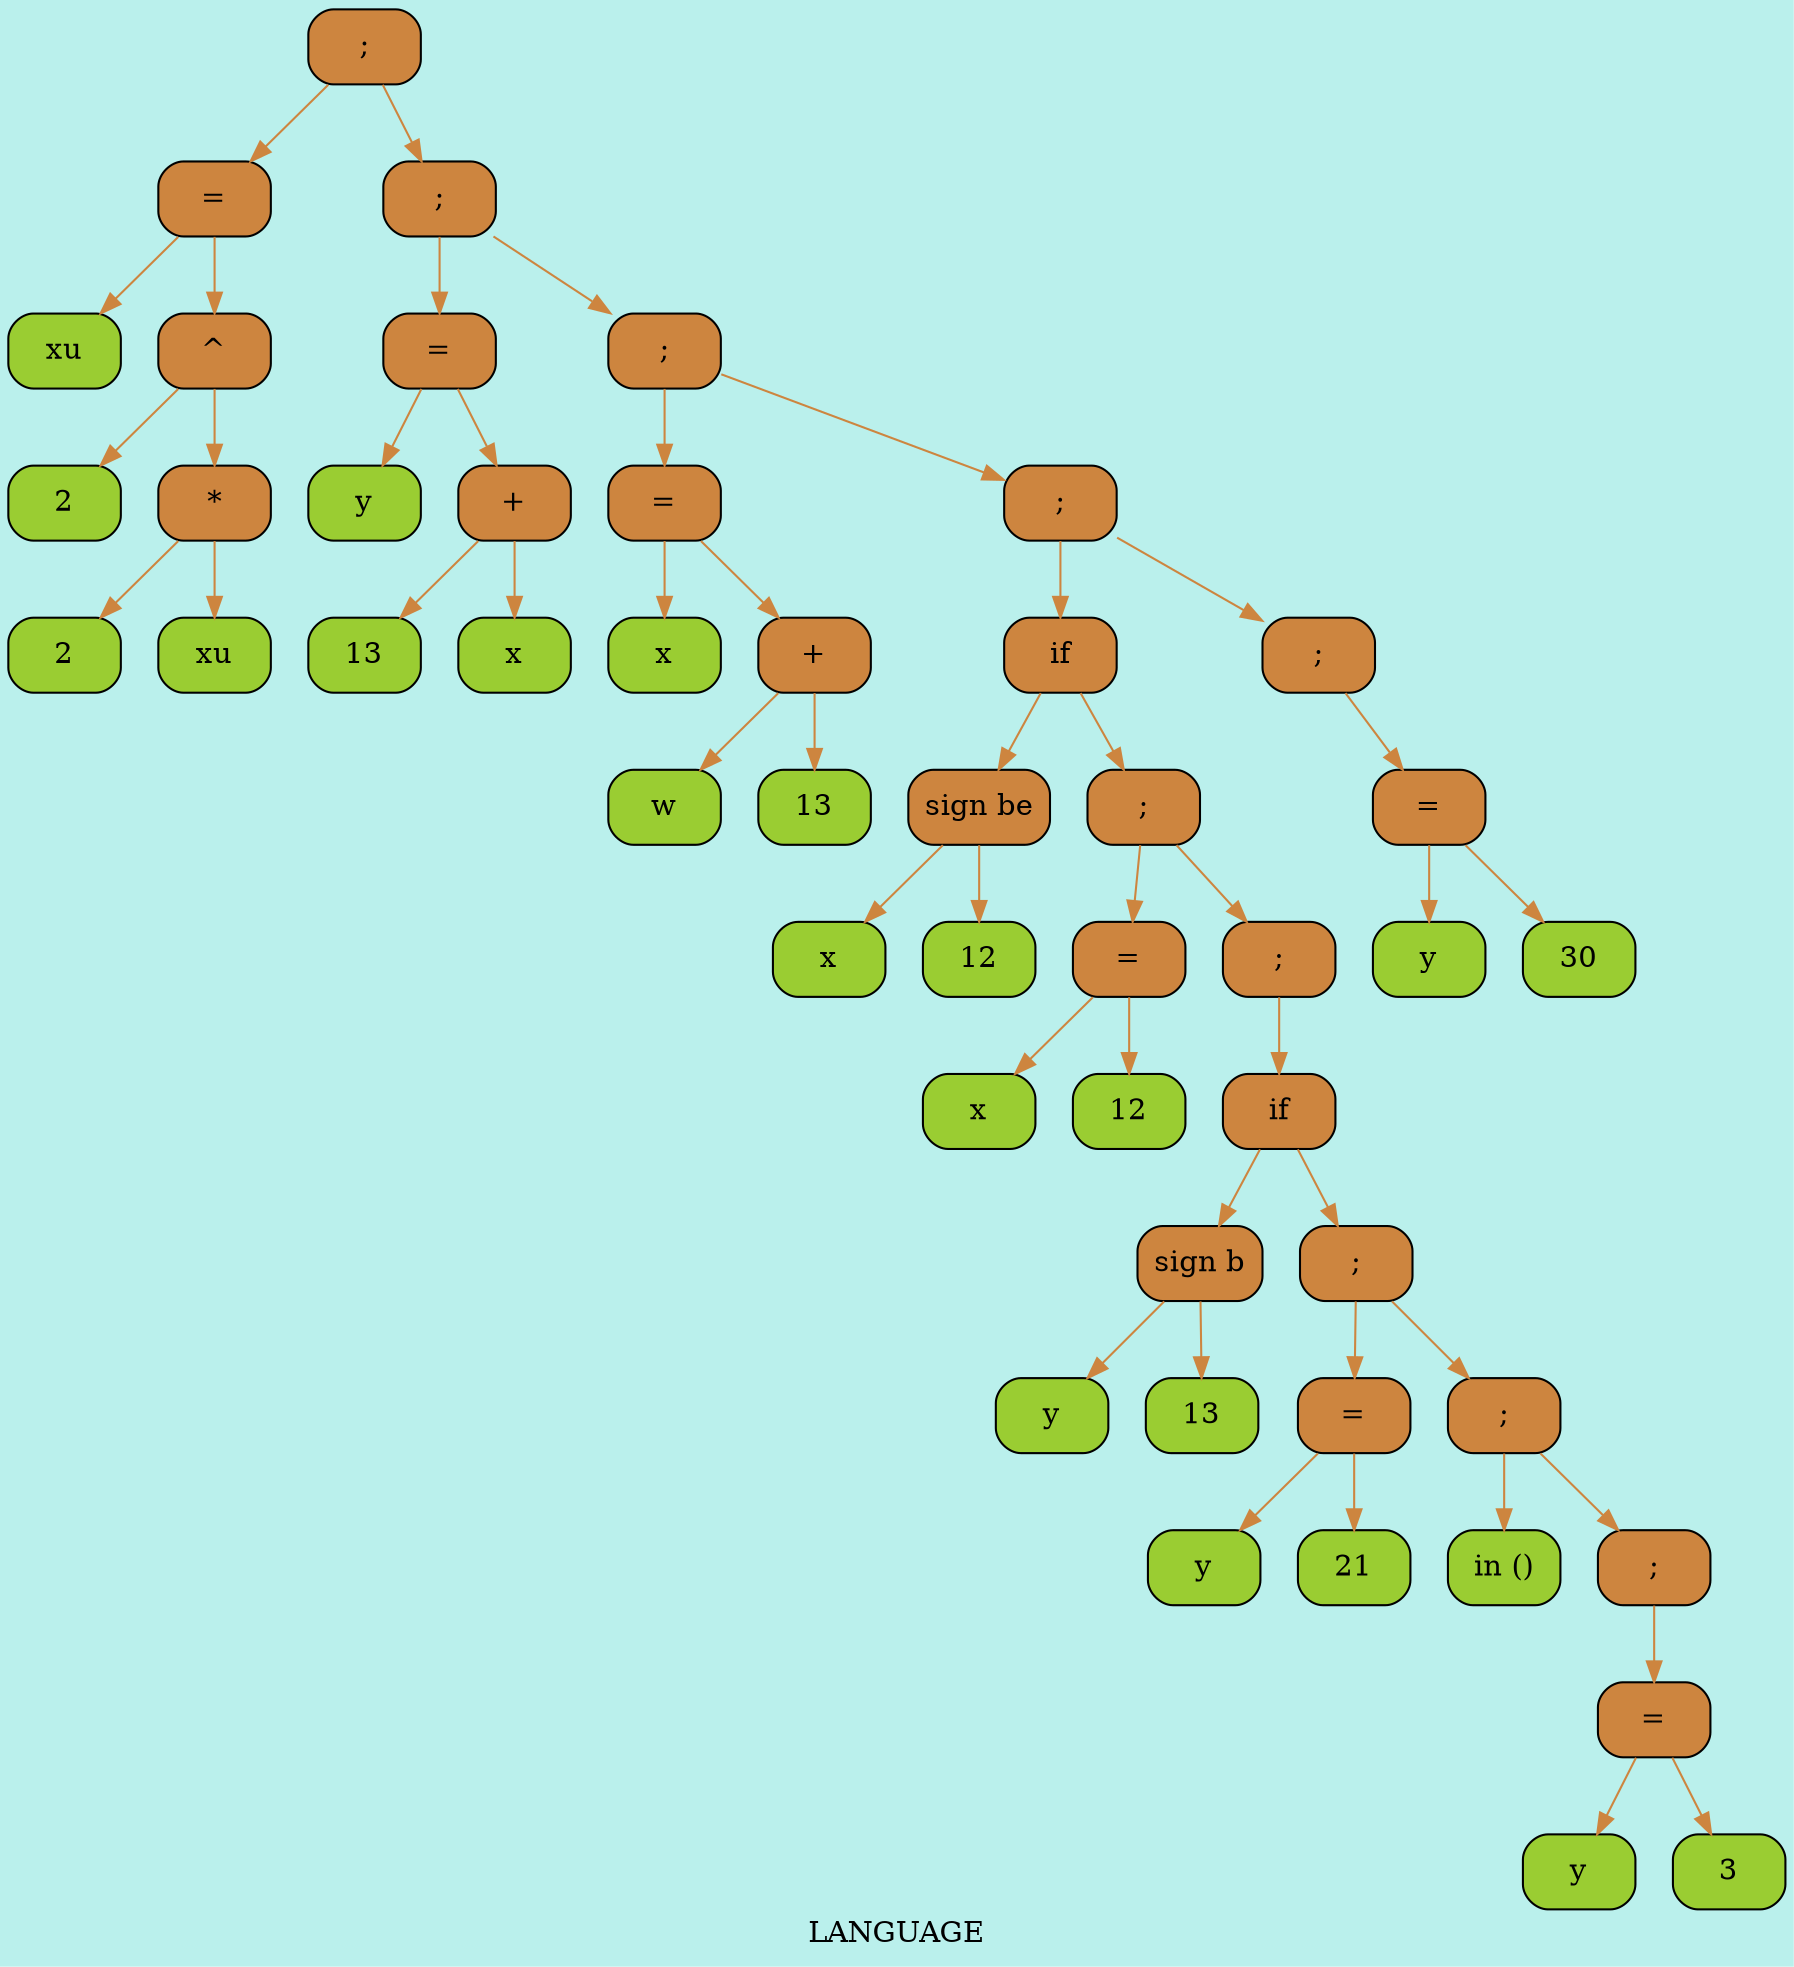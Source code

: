 digraph LANGUAGE{
label = < LANGUAGE >;
bgcolor = "#BAF0EC";
node [shape = record ];
edge [style = filled ];
 0 [shape = Mrecord, style = filled, fillcolor = Peru, label = ";" ];
 1 [shape = Mrecord, style = filled, fillcolor = Peru, label = "=" ];
 2 [shape = Mrecord, style = filled, fillcolor = YellowGreen, label = "xu" ];
 3 [shape = Mrecord, style = filled, fillcolor = Peru, label = "^" ];
 4 [shape = Mrecord, style = filled, fillcolor = YellowGreen, label = "2" ];
 5 [shape = Mrecord, style = filled, fillcolor = Peru, label = "*" ];
 6 [shape = Mrecord, style = filled, fillcolor = YellowGreen, label = "2" ];
 7 [shape = Mrecord, style = filled, fillcolor = YellowGreen, label = "xu" ];
 8 [shape = Mrecord, style = filled, fillcolor = Peru, label = ";" ];
 9 [shape = Mrecord, style = filled, fillcolor = Peru, label = "=" ];
 10 [shape = Mrecord, style = filled, fillcolor = YellowGreen, label = "y" ];
 11 [shape = Mrecord, style = filled, fillcolor = Peru, label = "+" ];
 12 [shape = Mrecord, style = filled, fillcolor = YellowGreen, label = "13" ];
 13 [shape = Mrecord, style = filled, fillcolor = YellowGreen, label = "x" ];
 14 [shape = Mrecord, style = filled, fillcolor = Peru, label = ";" ];
 15 [shape = Mrecord, style = filled, fillcolor = Peru, label = "=" ];
 16 [shape = Mrecord, style = filled, fillcolor = YellowGreen, label = "x" ];
 17 [shape = Mrecord, style = filled, fillcolor = Peru, label = "+" ];
 18 [shape = Mrecord, style = filled, fillcolor = YellowGreen, label = "w" ];
 19 [shape = Mrecord, style = filled, fillcolor = YellowGreen, label = "13" ];
 20 [shape = Mrecord, style = filled, fillcolor = Peru, label = ";" ];
 21 [shape = Mrecord, style = filled, fillcolor = Peru, label = "if" ];
 22 [shape = Mrecord, style = filled, fillcolor = Peru, label = "sign be" ];
 23 [shape = Mrecord, style = filled, fillcolor = YellowGreen, label = "x" ];
 24 [shape = Mrecord, style = filled, fillcolor = YellowGreen, label = "12" ];
 25 [shape = Mrecord, style = filled, fillcolor = Peru, label = ";" ];
 26 [shape = Mrecord, style = filled, fillcolor = Peru, label = "=" ];
 27 [shape = Mrecord, style = filled, fillcolor = YellowGreen, label = "x" ];
 28 [shape = Mrecord, style = filled, fillcolor = YellowGreen, label = "12" ];
 29 [shape = Mrecord, style = filled, fillcolor = Peru, label = ";" ];
 30 [shape = Mrecord, style = filled, fillcolor = Peru, label = "if" ];
 31 [shape = Mrecord, style = filled, fillcolor = Peru, label = "sign b" ];
 32 [shape = Mrecord, style = filled, fillcolor = YellowGreen, label = "y" ];
 33 [shape = Mrecord, style = filled, fillcolor = YellowGreen, label = "13" ];
 34 [shape = Mrecord, style = filled, fillcolor = Peru, label = ";" ];
 35 [shape = Mrecord, style = filled, fillcolor = Peru, label = "=" ];
 36 [shape = Mrecord, style = filled, fillcolor = YellowGreen, label = "y" ];
 37 [shape = Mrecord, style = filled, fillcolor = YellowGreen, label = "21" ];
 38 [shape = Mrecord, style = filled, fillcolor = Peru, label = ";" ];
 39 [shape = Mrecord, style = filled, fillcolor = YellowGreen, label = "in ()" ];
 40 [shape = Mrecord, style = filled, fillcolor = Peru, label = ";" ];
 41 [shape = Mrecord, style = filled, fillcolor = Peru, label = "=" ];
 42 [shape = Mrecord, style = filled, fillcolor = YellowGreen, label = "y" ];
 43 [shape = Mrecord, style = filled, fillcolor = YellowGreen, label = "3" ];
 44 [shape = Mrecord, style = filled, fillcolor = Peru, label = ";" ];
 45 [shape = Mrecord, style = filled, fillcolor = Peru, label = "=" ];
 46 [shape = Mrecord, style = filled, fillcolor = YellowGreen, label = "y" ];
 47 [shape = Mrecord, style = filled, fillcolor = YellowGreen, label = "30" ];
0 -> 1[ color = Peru ];
1 -> 2[ color = Peru ];
1 -> 3[ color = Peru ];
3 -> 4[ color = Peru ];
3 -> 5[ color = Peru ];
5 -> 6[ color = Peru ];
5 -> 7[ color = Peru ];
0 -> 8[ color = Peru ];
8 -> 9[ color = Peru ];
9 -> 10[ color = Peru ];
9 -> 11[ color = Peru ];
11 -> 12[ color = Peru ];
11 -> 13[ color = Peru ];
8 -> 14[ color = Peru ];
14 -> 15[ color = Peru ];
15 -> 16[ color = Peru ];
15 -> 17[ color = Peru ];
17 -> 18[ color = Peru ];
17 -> 19[ color = Peru ];
14 -> 20[ color = Peru ];
20 -> 21[ color = Peru ];
21 -> 22[ color = Peru ];
22 -> 23[ color = Peru ];
22 -> 24[ color = Peru ];
21 -> 25[ color = Peru ];
25 -> 26[ color = Peru ];
26 -> 27[ color = Peru ];
26 -> 28[ color = Peru ];
25 -> 29[ color = Peru ];
29 -> 30[ color = Peru ];
30 -> 31[ color = Peru ];
31 -> 32[ color = Peru ];
31 -> 33[ color = Peru ];
30 -> 34[ color = Peru ];
34 -> 35[ color = Peru ];
35 -> 36[ color = Peru ];
35 -> 37[ color = Peru ];
34 -> 38[ color = Peru ];
38 -> 39[ color = Peru ];
38 -> 40[ color = Peru ];
40 -> 41[ color = Peru ];
41 -> 42[ color = Peru ];
41 -> 43[ color = Peru ];
20 -> 44[ color = Peru ];
44 -> 45[ color = Peru ];
45 -> 46[ color = Peru ];
45 -> 47[ color = Peru ];
}